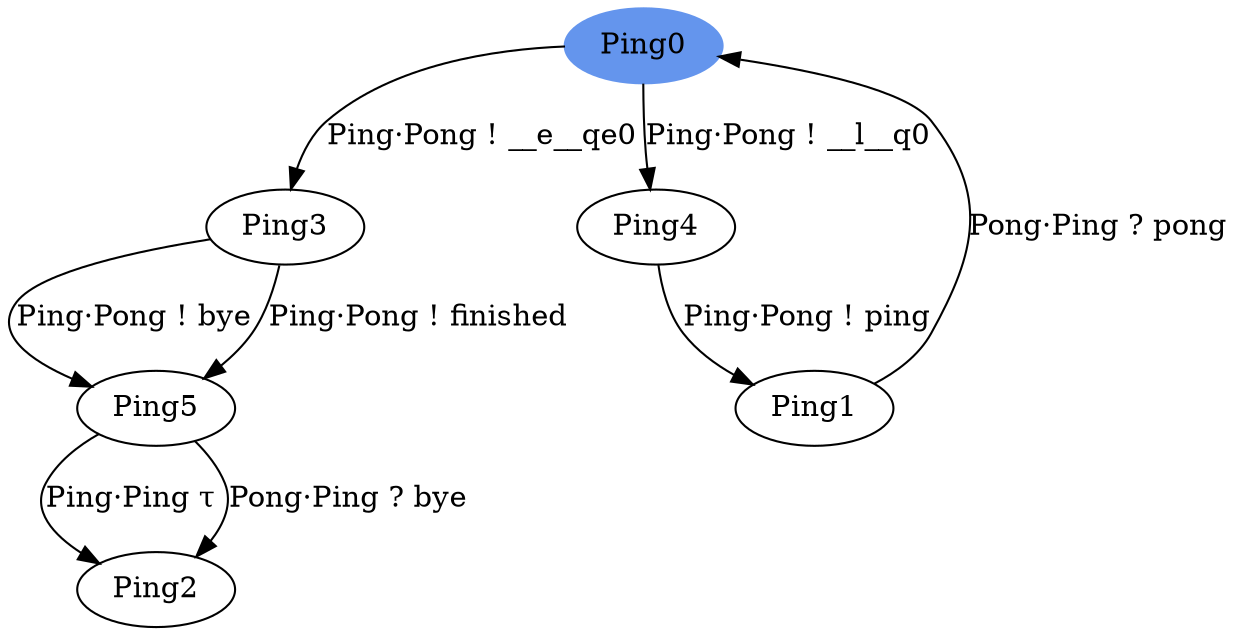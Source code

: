 digraph all{


subgraph Ping {
	label="Ping"
	Ping0	[style=filled, color=cornflowerblue]
	Ping0	[label = "Ping0"];
	Ping1	[label = "Ping1"];
	Ping2	[label = "Ping2"];
	Ping3	[label = "Ping3"];
	Ping4	[label = "Ping4"];
	Ping5	[label = "Ping5"];
	Ping0 -> Ping3	[label = "Ping&middot;Pong ! __e__qe0"];
	Ping0 -> Ping4	[label = "Ping&middot;Pong ! __l__q0"];
	Ping1 -> Ping0	[label = "Pong&middot;Ping ? pong"];
	Ping3 -> Ping5	[label = "Ping&middot;Pong ! bye"];
	Ping3 -> Ping5	[label = "Ping&middot;Pong ! finished"];
	Ping4 -> Ping1	[label = "Ping&middot;Pong ! ping"];
	Ping5 -> Ping2	[label = "Ping&middot;Ping &tau; "];
	Ping5 -> Ping2	[label = "Pong&middot;Ping ? bye"];

}
}

